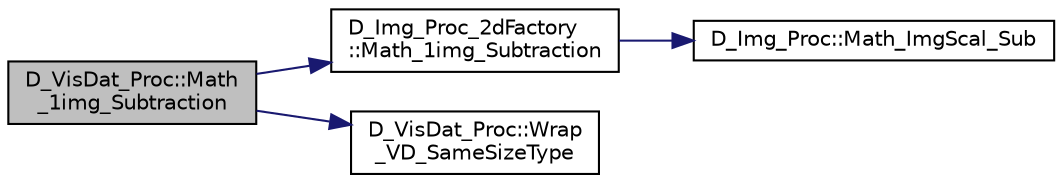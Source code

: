 digraph "D_VisDat_Proc::Math_1img_Subtraction"
{
 // LATEX_PDF_SIZE
  edge [fontname="Helvetica",fontsize="10",labelfontname="Helvetica",labelfontsize="10"];
  node [fontname="Helvetica",fontsize="10",shape=record];
  rankdir="LR";
  Node1 [label="D_VisDat_Proc::Math\l_1img_Subtraction",height=0.2,width=0.4,color="black", fillcolor="grey75", style="filled", fontcolor="black",tooltip=" "];
  Node1 -> Node2 [color="midnightblue",fontsize="10",style="solid"];
  Node2 [label="D_Img_Proc_2dFactory\l::Math_1img_Subtraction",height=0.2,width=0.4,color="black", fillcolor="white", style="filled",URL="$class_d___img___proc__2d_factory.html#af2b5f0ce6a9d352d2fc0cdee634a933d",tooltip=" "];
  Node2 -> Node3 [color="midnightblue",fontsize="10",style="solid"];
  Node3 [label="D_Img_Proc::Math_ImgScal_Sub",height=0.2,width=0.4,color="black", fillcolor="white", style="filled",URL="$class_d___img___proc.html#a8b6e24186e8f0e716940f1d1c6930275",tooltip=" "];
  Node1 -> Node4 [color="midnightblue",fontsize="10",style="solid"];
  Node4 [label="D_VisDat_Proc::Wrap\l_VD_SameSizeType",height=0.2,width=0.4,color="black", fillcolor="white", style="filled",URL="$class_d___vis_dat___proc.html#a25807fb990dbe9c2a20fd1ce4ab6bf69",tooltip=" "];
}
